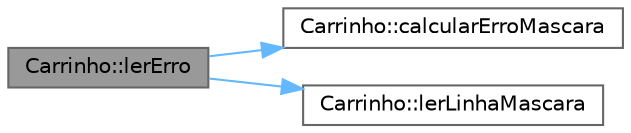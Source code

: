 digraph "Carrinho::lerErro"
{
 // LATEX_PDF_SIZE
  bgcolor="transparent";
  edge [fontname=Helvetica,fontsize=10,labelfontname=Helvetica,labelfontsize=10];
  node [fontname=Helvetica,fontsize=10,shape=box,height=0.2,width=0.4];
  rankdir="LR";
  Node1 [id="Node000001",label="Carrinho::lerErro",height=0.2,width=0.4,color="gray40", fillcolor="grey60", style="filled", fontcolor="black",tooltip="Lê a máscara e devolve o erro do seguidor."];
  Node1 -> Node2 [id="edge1_Node000001_Node000002",color="steelblue1",style="solid",tooltip=" "];
  Node2 [id="Node000002",label="Carrinho::calcularErroMascara",height=0.2,width=0.4,color="grey40", fillcolor="white", style="filled",URL="$class_carrinho.html#adc664224dac5cfbd6047daf964d8af47",tooltip="Converte uma máscara de 8 bits em erro usando a LUT."];
  Node1 -> Node3 [id="edge2_Node000001_Node000003",color="steelblue1",style="solid",tooltip=" "];
  Node3 [id="Node000003",label="Carrinho::lerLinhaMascara",height=0.2,width=0.4,color="grey40", fillcolor="white", style="filled",URL="$class_carrinho.html#aa64c0da1fa33593ffbb64fd3c10dc5c3",tooltip="Lê a máscara dos 8 sensores no banco A do MCP (A0..A7)."];
}
